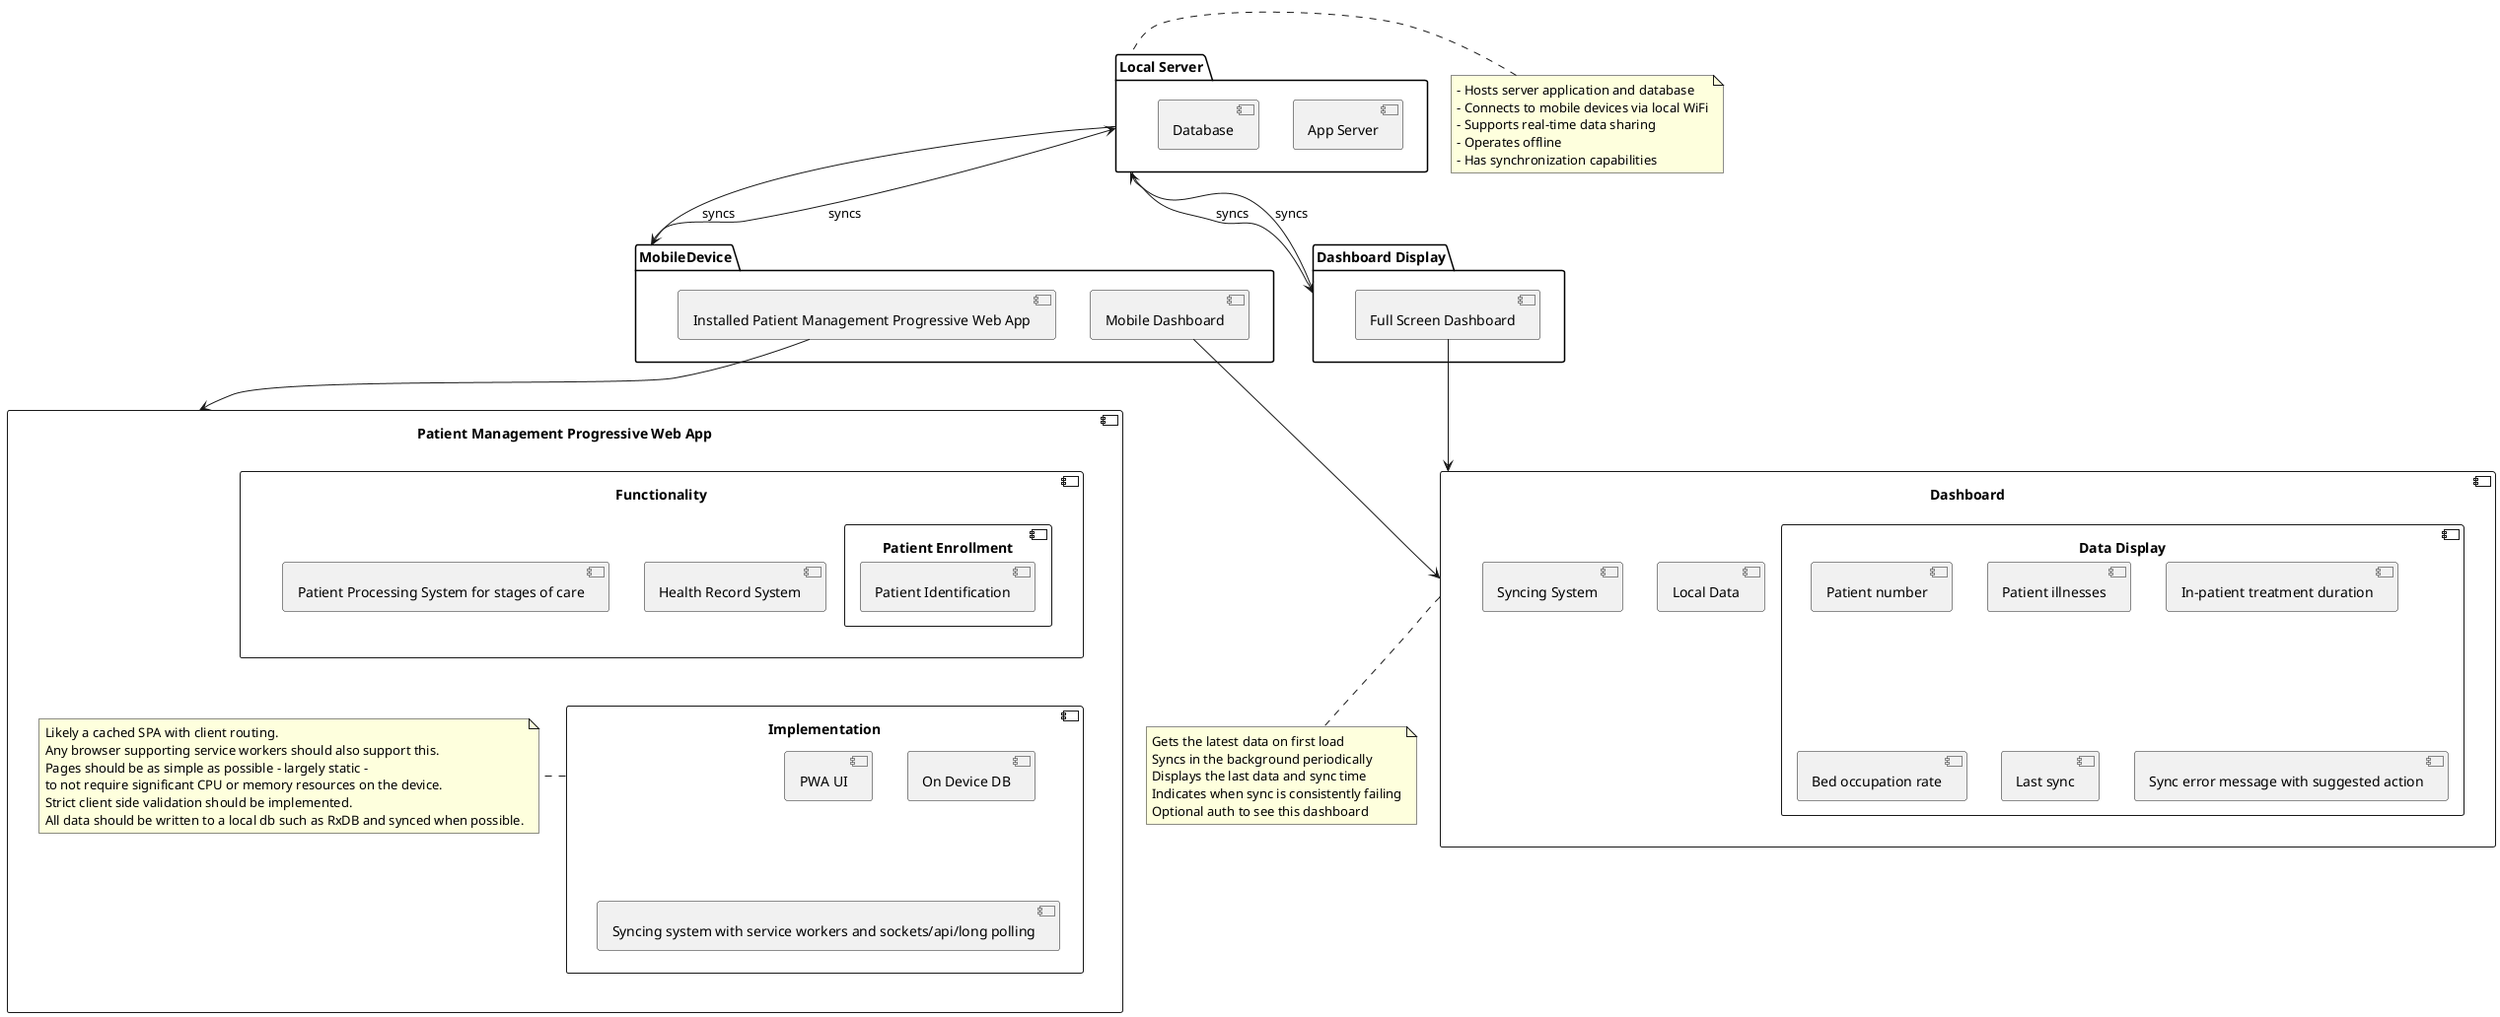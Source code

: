 @startuml
skinparam componentStyle uml2
package "Local Server" as LocalServer {
  component "App Server"
  component Database
}

package MobileDevice {
  component "Mobile Dashboard" as MobileDashboard {
  }
  component "Installed Patient Management Progressive Web App" as InstalledPWA {
  }
}
package "Dashboard Display" as DashboardDisplay {
  component "Full Screen Dashboard" as FSDashboard {

  }
}

component Dashboard {
  component "Local Data"
  component "Syncing System"
  component "Data Display" {
    component "Patient number"
    component "Patient illnesses"
    component "In-patient treatment duration"
    component "Bed occupation rate"
    component "Last sync"
    component "Sync error message with suggested action"
  }
}
component "Patient Management Progressive Web App" as PWA {
  component Functionality {
    component "Patient Enrollment" {
      component "Patient Identification"
    }
    component "Health Record System"
    component "Patient Processing System for stages of care"
  }
  component Implementation {
    component "PWA UI" as UI
    component "On Device DB"
    component "Syncing system with service workers and sockets/api/long polling"
  }
    note right of Implementation 
              Likely a cached SPA with client routing.
              Any browser supporting service workers should also support this.
              Pages should be as simple as possible - largely static - 
              to not require significant CPU or memory resources on the device.
              Strict client side validation should be implemented.
              All data should be written to a local db such as RxDB and synced when possible.
    end note
}

LocalServer -down-> MobileDevice : syncs 
LocalServer -down-> DashboardDisplay : syncs
MobileDevice -up-> LocalServer : syncs
DashboardDisplay -up-> LocalServer : syncs

Implementation -[hidden]up-> Functionality

MobileDashboard --> Dashboard
FSDashboard --> Dashboard
InstalledPWA --> PWA

note left of LocalServer
  - Hosts server application and database
  - Connects to mobile devices via local WiFi
  - Supports real-time data sharing
  - Operates offline
  - Has synchronization capabilities
end note

note bottom of Dashboard 
  Gets the latest data on first load
  Syncs in the background periodically
  Displays the last data and sync time
  Indicates when sync is consistently failing
  Optional auth to see this dashboard
end note

@enduml

